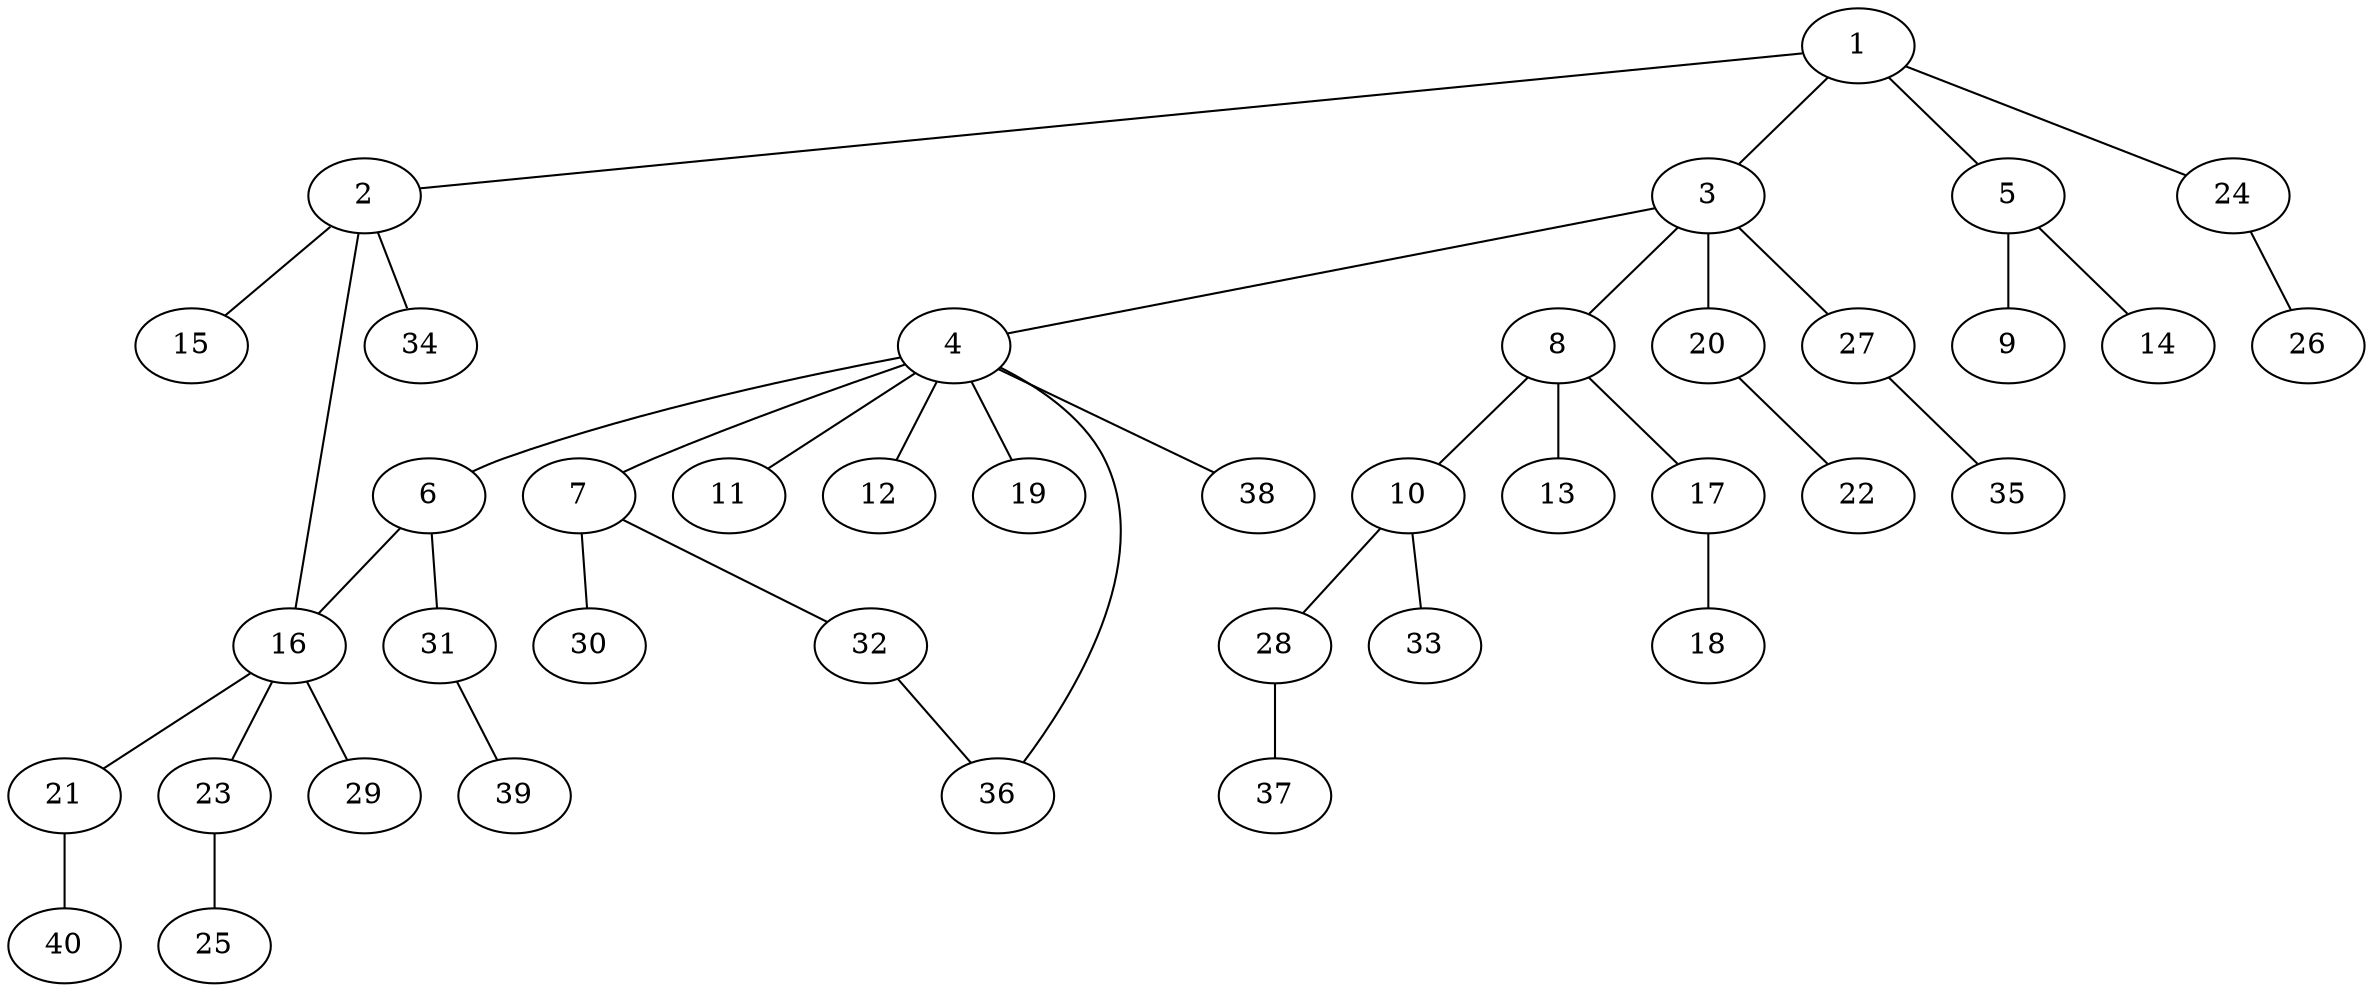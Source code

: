 graph graphname {1--2
1--3
1--5
1--24
2--15
2--16
2--34
3--4
3--8
3--20
3--27
4--6
4--7
4--11
4--12
4--19
4--36
4--38
5--9
5--14
6--16
6--31
7--30
7--32
8--10
8--13
8--17
10--28
10--33
16--21
16--23
16--29
17--18
20--22
21--40
23--25
24--26
27--35
28--37
31--39
32--36
}